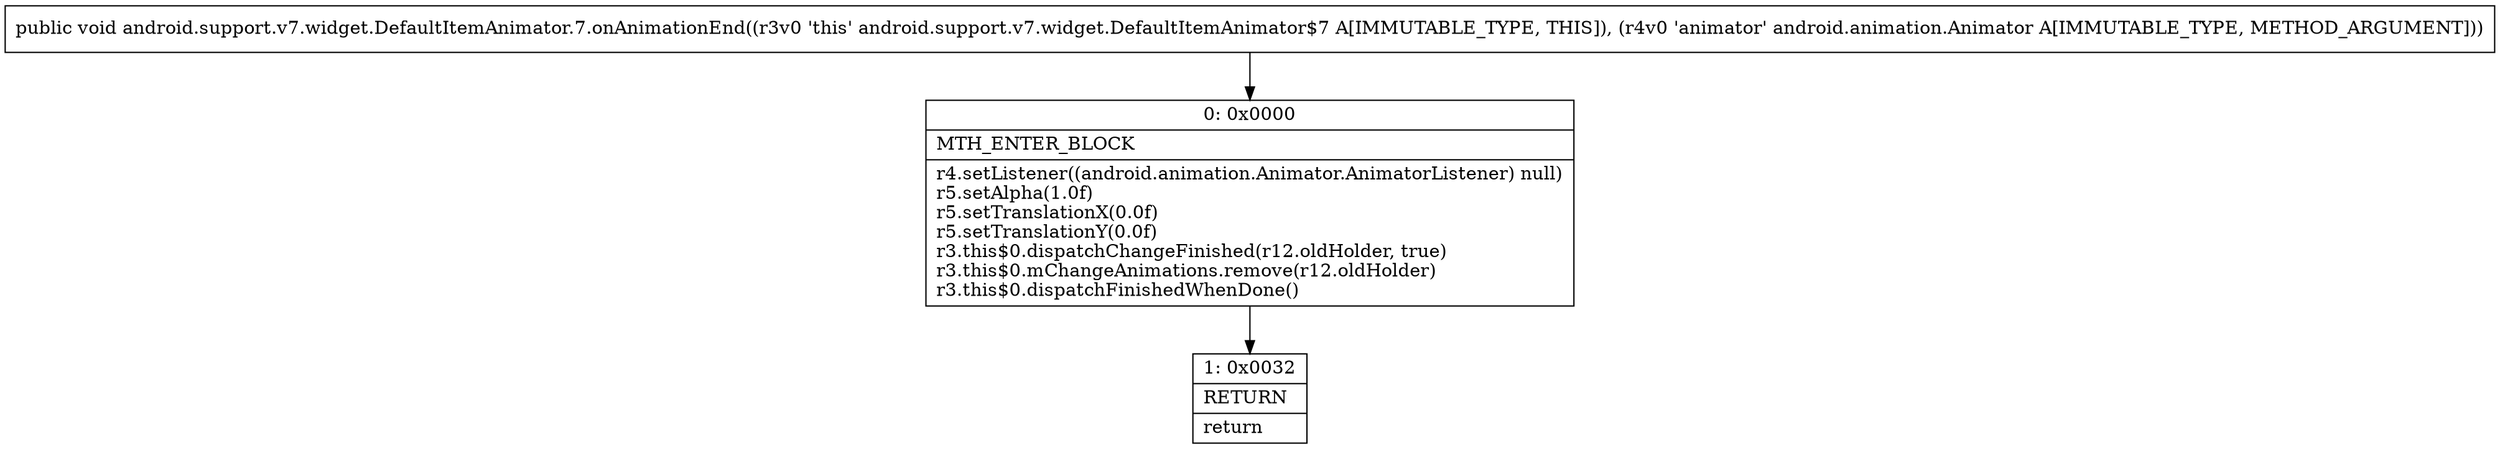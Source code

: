 digraph "CFG forandroid.support.v7.widget.DefaultItemAnimator.7.onAnimationEnd(Landroid\/animation\/Animator;)V" {
Node_0 [shape=record,label="{0\:\ 0x0000|MTH_ENTER_BLOCK\l|r4.setListener((android.animation.Animator.AnimatorListener) null)\lr5.setAlpha(1.0f)\lr5.setTranslationX(0.0f)\lr5.setTranslationY(0.0f)\lr3.this$0.dispatchChangeFinished(r12.oldHolder, true)\lr3.this$0.mChangeAnimations.remove(r12.oldHolder)\lr3.this$0.dispatchFinishedWhenDone()\l}"];
Node_1 [shape=record,label="{1\:\ 0x0032|RETURN\l|return\l}"];
MethodNode[shape=record,label="{public void android.support.v7.widget.DefaultItemAnimator.7.onAnimationEnd((r3v0 'this' android.support.v7.widget.DefaultItemAnimator$7 A[IMMUTABLE_TYPE, THIS]), (r4v0 'animator' android.animation.Animator A[IMMUTABLE_TYPE, METHOD_ARGUMENT])) }"];
MethodNode -> Node_0;
Node_0 -> Node_1;
}


